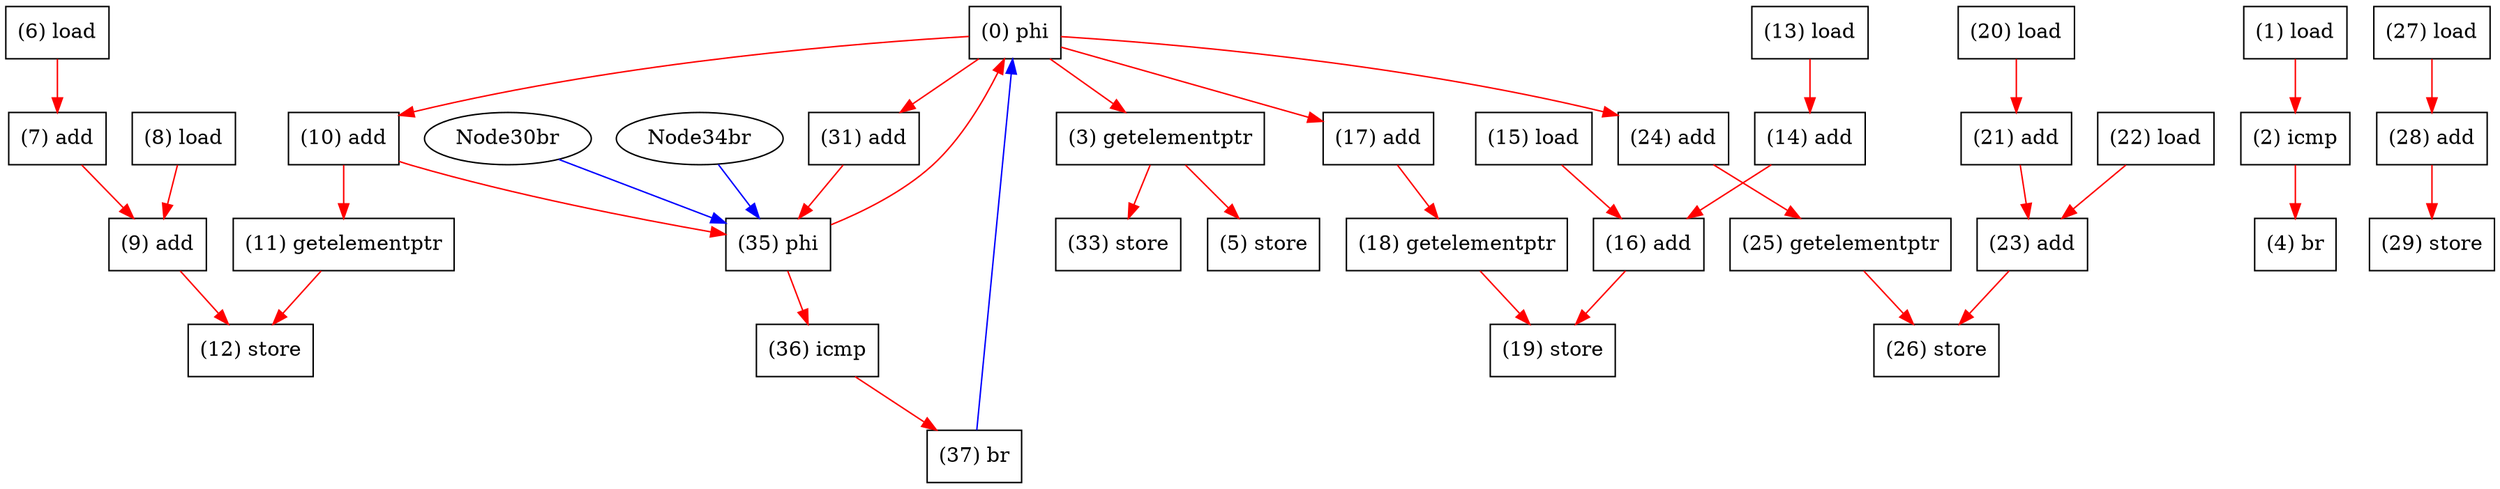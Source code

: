 digraph "DFG for'kernel' function" {
	Node0phi[shape=record, label="(0) phi"];
	Node1load[shape=record, label="(1) load"];
	Node2icmp[shape=record, label="(2) icmp"];
	Node3getelementptr[shape=record, label="(3) getelementptr"];
	Node4br[shape=record, label="(4) br"];
	Node5store[shape=record, label="(5) store"];
	Node6load[shape=record, label="(6) load"];
	Node7add[shape=record, label="(7) add"];
	Node8load[shape=record, label="(8) load"];
	Node9add[shape=record, label="(9) add"];
	Node10add[shape=record, label="(10) add"];
	Node11getelementptr[shape=record, label="(11) getelementptr"];
	Node12store[shape=record, label="(12) store"];
	Node13load[shape=record, label="(13) load"];
	Node14add[shape=record, label="(14) add"];
	Node15load[shape=record, label="(15) load"];
	Node16add[shape=record, label="(16) add"];
	Node17add[shape=record, label="(17) add"];
	Node18getelementptr[shape=record, label="(18) getelementptr"];
	Node19store[shape=record, label="(19) store"];
	Node20load[shape=record, label="(20) load"];
	Node21add[shape=record, label="(21) add"];
	Node22load[shape=record, label="(22) load"];
	Node23add[shape=record, label="(23) add"];
	Node24add[shape=record, label="(24) add"];
	Node25getelementptr[shape=record, label="(25) getelementptr"];
	Node26store[shape=record, label="(26) store"];
	Node27load[shape=record, label="(27) load"];
	Node28add[shape=record, label="(28) add"];
	Node29store[shape=record, label="(29) store"];
	Node31add[shape=record, label="(31) add"];
	Node33store[shape=record, label="(33) store"];
	Node35phi[shape=record, label="(35) phi"];
	Node36icmp[shape=record, label="(36) icmp"];
	Node37br[shape=record, label="(37) br"];
edge [color=blue]
	Node30br -> Node35phi
	Node34br -> Node35phi
	Node37br -> Node0phi
edge [color=red]
	Node35phi -> Node0phi
	Node1load -> Node2icmp
	Node0phi -> Node3getelementptr
	Node2icmp -> Node4br
	Node3getelementptr -> Node5store
	Node6load -> Node7add
	Node7add -> Node9add
	Node8load -> Node9add
	Node0phi -> Node10add
	Node10add -> Node11getelementptr
	Node9add -> Node12store
	Node11getelementptr -> Node12store
	Node13load -> Node14add
	Node14add -> Node16add
	Node15load -> Node16add
	Node0phi -> Node17add
	Node17add -> Node18getelementptr
	Node16add -> Node19store
	Node18getelementptr -> Node19store
	Node20load -> Node21add
	Node21add -> Node23add
	Node22load -> Node23add
	Node0phi -> Node24add
	Node24add -> Node25getelementptr
	Node23add -> Node26store
	Node25getelementptr -> Node26store
	Node27load -> Node28add
	Node28add -> Node29store
	Node0phi -> Node31add
	Node10add -> Node35phi
	Node31add -> Node35phi
	Node35phi -> Node36icmp
	Node36icmp -> Node37br
	Node3getelementptr -> Node33store
}
